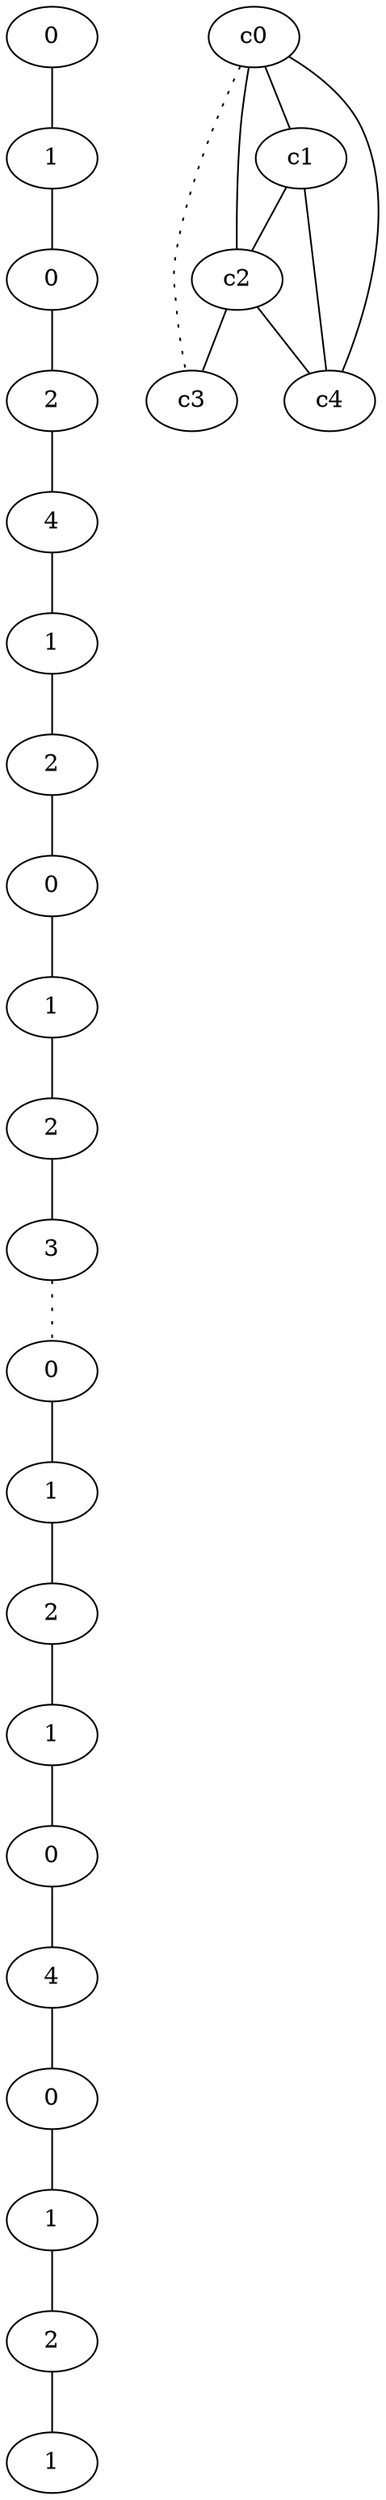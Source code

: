 graph {
a0[label=0];
a1[label=1];
a2[label=0];
a3[label=2];
a4[label=4];
a5[label=1];
a6[label=2];
a7[label=0];
a8[label=1];
a9[label=2];
a10[label=3];
a11[label=0];
a12[label=1];
a13[label=2];
a14[label=1];
a15[label=0];
a16[label=4];
a17[label=0];
a18[label=1];
a19[label=2];
a20[label=1];
a0 -- a1;
a1 -- a2;
a2 -- a3;
a3 -- a4;
a4 -- a5;
a5 -- a6;
a6 -- a7;
a7 -- a8;
a8 -- a9;
a9 -- a10;
a10 -- a11 [style=dotted];
a11 -- a12;
a12 -- a13;
a13 -- a14;
a14 -- a15;
a15 -- a16;
a16 -- a17;
a17 -- a18;
a18 -- a19;
a19 -- a20;
c0 -- c1;
c0 -- c2;
c0 -- c3 [style=dotted];
c0 -- c4;
c1 -- c2;
c1 -- c4;
c2 -- c3;
c2 -- c4;
}
